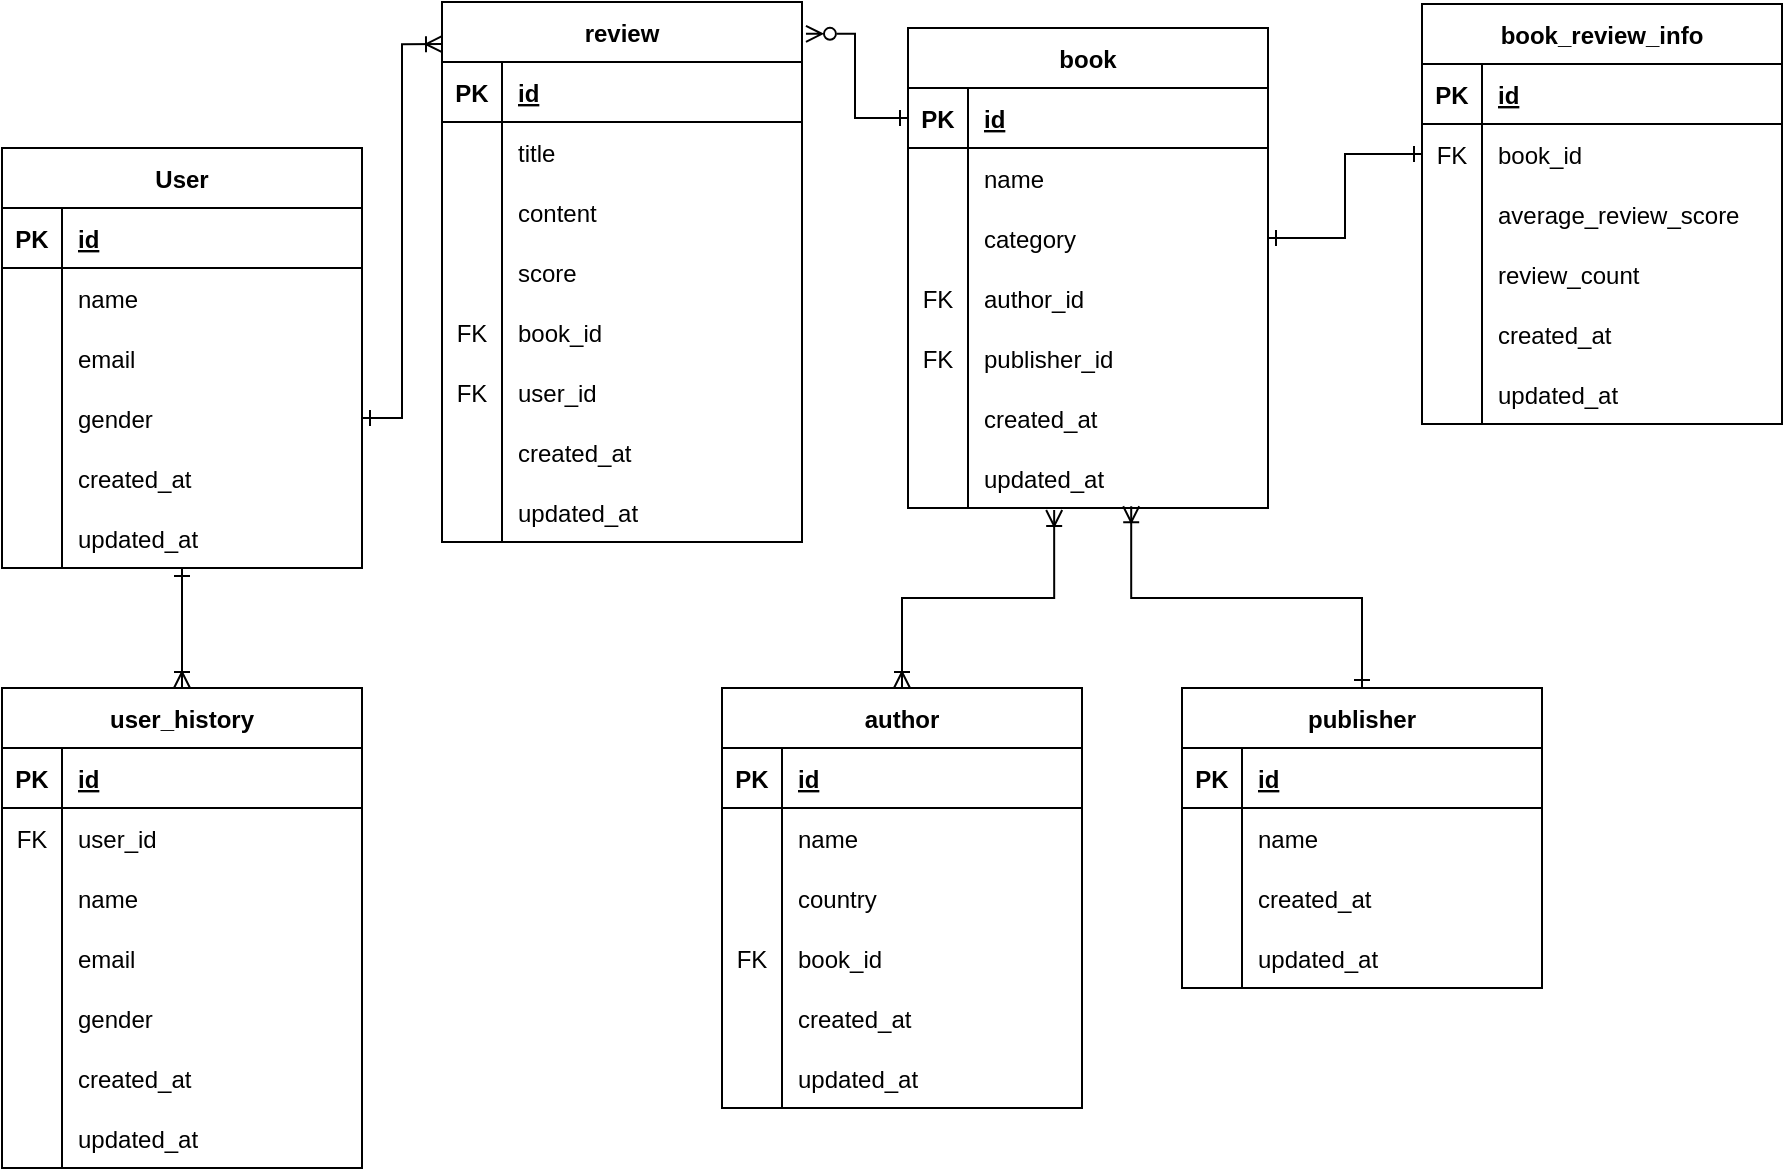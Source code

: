 <mxfile version="20.7.4" type="device"><diagram id="2_PmC_Mee-BZjVnRum-c" name="페이지-1"><mxGraphModel dx="646" dy="915" grid="1" gridSize="10" guides="1" tooltips="1" connect="1" arrows="1" fold="1" page="1" pageScale="1" pageWidth="827" pageHeight="1169" math="0" shadow="0"><root><mxCell id="0"/><mxCell id="1" parent="0"/><mxCell id="NEtFvyeHOXoBlyreF2pX-44" style="edgeStyle=orthogonalEdgeStyle;rounded=0;orthogonalLoop=1;jettySize=auto;html=1;entryX=0.5;entryY=0;entryDx=0;entryDy=0;startArrow=ERone;startFill=0;endArrow=ERoneToMany;endFill=0;" edge="1" parent="1" source="NEtFvyeHOXoBlyreF2pX-1" target="NEtFvyeHOXoBlyreF2pX-22"><mxGeometry relative="1" as="geometry"/></mxCell><mxCell id="NEtFvyeHOXoBlyreF2pX-1" value="User" style="shape=table;startSize=30;container=1;collapsible=1;childLayout=tableLayout;fixedRows=1;rowLines=0;fontStyle=1;align=center;resizeLast=1;" vertex="1" parent="1"><mxGeometry x="160" y="100" width="180" height="210" as="geometry"><mxRectangle x="160" y="130" width="70" height="30" as="alternateBounds"/></mxGeometry></mxCell><mxCell id="NEtFvyeHOXoBlyreF2pX-2" value="" style="shape=tableRow;horizontal=0;startSize=0;swimlaneHead=0;swimlaneBody=0;fillColor=none;collapsible=0;dropTarget=0;points=[[0,0.5],[1,0.5]];portConstraint=eastwest;top=0;left=0;right=0;bottom=1;" vertex="1" parent="NEtFvyeHOXoBlyreF2pX-1"><mxGeometry y="30" width="180" height="30" as="geometry"/></mxCell><mxCell id="NEtFvyeHOXoBlyreF2pX-3" value="PK" style="shape=partialRectangle;connectable=0;fillColor=none;top=0;left=0;bottom=0;right=0;fontStyle=1;overflow=hidden;" vertex="1" parent="NEtFvyeHOXoBlyreF2pX-2"><mxGeometry width="30" height="30" as="geometry"><mxRectangle width="30" height="30" as="alternateBounds"/></mxGeometry></mxCell><mxCell id="NEtFvyeHOXoBlyreF2pX-4" value="id" style="shape=partialRectangle;connectable=0;fillColor=none;top=0;left=0;bottom=0;right=0;align=left;spacingLeft=6;fontStyle=5;overflow=hidden;" vertex="1" parent="NEtFvyeHOXoBlyreF2pX-2"><mxGeometry x="30" width="150" height="30" as="geometry"><mxRectangle width="150" height="30" as="alternateBounds"/></mxGeometry></mxCell><mxCell id="NEtFvyeHOXoBlyreF2pX-5" value="" style="shape=tableRow;horizontal=0;startSize=0;swimlaneHead=0;swimlaneBody=0;fillColor=none;collapsible=0;dropTarget=0;points=[[0,0.5],[1,0.5]];portConstraint=eastwest;top=0;left=0;right=0;bottom=0;" vertex="1" parent="NEtFvyeHOXoBlyreF2pX-1"><mxGeometry y="60" width="180" height="30" as="geometry"/></mxCell><mxCell id="NEtFvyeHOXoBlyreF2pX-6" value="" style="shape=partialRectangle;connectable=0;fillColor=none;top=0;left=0;bottom=0;right=0;editable=1;overflow=hidden;" vertex="1" parent="NEtFvyeHOXoBlyreF2pX-5"><mxGeometry width="30" height="30" as="geometry"><mxRectangle width="30" height="30" as="alternateBounds"/></mxGeometry></mxCell><mxCell id="NEtFvyeHOXoBlyreF2pX-7" value="name" style="shape=partialRectangle;connectable=0;fillColor=none;top=0;left=0;bottom=0;right=0;align=left;spacingLeft=6;overflow=hidden;" vertex="1" parent="NEtFvyeHOXoBlyreF2pX-5"><mxGeometry x="30" width="150" height="30" as="geometry"><mxRectangle width="150" height="30" as="alternateBounds"/></mxGeometry></mxCell><mxCell id="NEtFvyeHOXoBlyreF2pX-8" value="" style="shape=tableRow;horizontal=0;startSize=0;swimlaneHead=0;swimlaneBody=0;fillColor=none;collapsible=0;dropTarget=0;points=[[0,0.5],[1,0.5]];portConstraint=eastwest;top=0;left=0;right=0;bottom=0;" vertex="1" parent="NEtFvyeHOXoBlyreF2pX-1"><mxGeometry y="90" width="180" height="30" as="geometry"/></mxCell><mxCell id="NEtFvyeHOXoBlyreF2pX-9" value="" style="shape=partialRectangle;connectable=0;fillColor=none;top=0;left=0;bottom=0;right=0;editable=1;overflow=hidden;" vertex="1" parent="NEtFvyeHOXoBlyreF2pX-8"><mxGeometry width="30" height="30" as="geometry"><mxRectangle width="30" height="30" as="alternateBounds"/></mxGeometry></mxCell><mxCell id="NEtFvyeHOXoBlyreF2pX-10" value="email" style="shape=partialRectangle;connectable=0;fillColor=none;top=0;left=0;bottom=0;right=0;align=left;spacingLeft=6;overflow=hidden;" vertex="1" parent="NEtFvyeHOXoBlyreF2pX-8"><mxGeometry x="30" width="150" height="30" as="geometry"><mxRectangle width="150" height="30" as="alternateBounds"/></mxGeometry></mxCell><mxCell id="NEtFvyeHOXoBlyreF2pX-11" value="" style="shape=tableRow;horizontal=0;startSize=0;swimlaneHead=0;swimlaneBody=0;fillColor=none;collapsible=0;dropTarget=0;points=[[0,0.5],[1,0.5]];portConstraint=eastwest;top=0;left=0;right=0;bottom=0;" vertex="1" parent="NEtFvyeHOXoBlyreF2pX-1"><mxGeometry y="120" width="180" height="30" as="geometry"/></mxCell><mxCell id="NEtFvyeHOXoBlyreF2pX-12" value="" style="shape=partialRectangle;connectable=0;fillColor=none;top=0;left=0;bottom=0;right=0;editable=1;overflow=hidden;" vertex="1" parent="NEtFvyeHOXoBlyreF2pX-11"><mxGeometry width="30" height="30" as="geometry"><mxRectangle width="30" height="30" as="alternateBounds"/></mxGeometry></mxCell><mxCell id="NEtFvyeHOXoBlyreF2pX-13" value="gender " style="shape=partialRectangle;connectable=0;fillColor=none;top=0;left=0;bottom=0;right=0;align=left;spacingLeft=6;overflow=hidden;" vertex="1" parent="NEtFvyeHOXoBlyreF2pX-11"><mxGeometry x="30" width="150" height="30" as="geometry"><mxRectangle width="150" height="30" as="alternateBounds"/></mxGeometry></mxCell><mxCell id="NEtFvyeHOXoBlyreF2pX-16" value="" style="shape=tableRow;horizontal=0;startSize=0;swimlaneHead=0;swimlaneBody=0;fillColor=none;collapsible=0;dropTarget=0;points=[[0,0.5],[1,0.5]];portConstraint=eastwest;top=0;left=0;right=0;bottom=0;" vertex="1" parent="NEtFvyeHOXoBlyreF2pX-1"><mxGeometry y="150" width="180" height="30" as="geometry"/></mxCell><mxCell id="NEtFvyeHOXoBlyreF2pX-17" value="" style="shape=partialRectangle;connectable=0;fillColor=none;top=0;left=0;bottom=0;right=0;editable=1;overflow=hidden;" vertex="1" parent="NEtFvyeHOXoBlyreF2pX-16"><mxGeometry width="30" height="30" as="geometry"><mxRectangle width="30" height="30" as="alternateBounds"/></mxGeometry></mxCell><mxCell id="NEtFvyeHOXoBlyreF2pX-18" value="created_at" style="shape=partialRectangle;connectable=0;fillColor=none;top=0;left=0;bottom=0;right=0;align=left;spacingLeft=6;overflow=hidden;" vertex="1" parent="NEtFvyeHOXoBlyreF2pX-16"><mxGeometry x="30" width="150" height="30" as="geometry"><mxRectangle width="150" height="30" as="alternateBounds"/></mxGeometry></mxCell><mxCell id="NEtFvyeHOXoBlyreF2pX-19" value="" style="shape=tableRow;horizontal=0;startSize=0;swimlaneHead=0;swimlaneBody=0;fillColor=none;collapsible=0;dropTarget=0;points=[[0,0.5],[1,0.5]];portConstraint=eastwest;top=0;left=0;right=0;bottom=0;" vertex="1" parent="NEtFvyeHOXoBlyreF2pX-1"><mxGeometry y="180" width="180" height="30" as="geometry"/></mxCell><mxCell id="NEtFvyeHOXoBlyreF2pX-20" value="" style="shape=partialRectangle;connectable=0;fillColor=none;top=0;left=0;bottom=0;right=0;editable=1;overflow=hidden;" vertex="1" parent="NEtFvyeHOXoBlyreF2pX-19"><mxGeometry width="30" height="30" as="geometry"><mxRectangle width="30" height="30" as="alternateBounds"/></mxGeometry></mxCell><mxCell id="NEtFvyeHOXoBlyreF2pX-21" value="updated_at" style="shape=partialRectangle;connectable=0;fillColor=none;top=0;left=0;bottom=0;right=0;align=left;spacingLeft=6;overflow=hidden;" vertex="1" parent="NEtFvyeHOXoBlyreF2pX-19"><mxGeometry x="30" width="150" height="30" as="geometry"><mxRectangle width="150" height="30" as="alternateBounds"/></mxGeometry></mxCell><mxCell id="NEtFvyeHOXoBlyreF2pX-22" value="user_history" style="shape=table;startSize=30;container=1;collapsible=1;childLayout=tableLayout;fixedRows=1;rowLines=0;fontStyle=1;align=center;resizeLast=1;" vertex="1" parent="1"><mxGeometry x="160" y="370" width="180" height="240" as="geometry"/></mxCell><mxCell id="NEtFvyeHOXoBlyreF2pX-23" value="" style="shape=tableRow;horizontal=0;startSize=0;swimlaneHead=0;swimlaneBody=0;fillColor=none;collapsible=0;dropTarget=0;points=[[0,0.5],[1,0.5]];portConstraint=eastwest;top=0;left=0;right=0;bottom=1;" vertex="1" parent="NEtFvyeHOXoBlyreF2pX-22"><mxGeometry y="30" width="180" height="30" as="geometry"/></mxCell><mxCell id="NEtFvyeHOXoBlyreF2pX-24" value="PK" style="shape=partialRectangle;connectable=0;fillColor=none;top=0;left=0;bottom=0;right=0;fontStyle=1;overflow=hidden;" vertex="1" parent="NEtFvyeHOXoBlyreF2pX-23"><mxGeometry width="30" height="30" as="geometry"><mxRectangle width="30" height="30" as="alternateBounds"/></mxGeometry></mxCell><mxCell id="NEtFvyeHOXoBlyreF2pX-25" value="id" style="shape=partialRectangle;connectable=0;fillColor=none;top=0;left=0;bottom=0;right=0;align=left;spacingLeft=6;fontStyle=5;overflow=hidden;" vertex="1" parent="NEtFvyeHOXoBlyreF2pX-23"><mxGeometry x="30" width="150" height="30" as="geometry"><mxRectangle width="150" height="30" as="alternateBounds"/></mxGeometry></mxCell><mxCell id="NEtFvyeHOXoBlyreF2pX-26" value="" style="shape=tableRow;horizontal=0;startSize=0;swimlaneHead=0;swimlaneBody=0;fillColor=none;collapsible=0;dropTarget=0;points=[[0,0.5],[1,0.5]];portConstraint=eastwest;top=0;left=0;right=0;bottom=0;" vertex="1" parent="NEtFvyeHOXoBlyreF2pX-22"><mxGeometry y="60" width="180" height="30" as="geometry"/></mxCell><mxCell id="NEtFvyeHOXoBlyreF2pX-27" value="FK" style="shape=partialRectangle;connectable=0;fillColor=none;top=0;left=0;bottom=0;right=0;editable=1;overflow=hidden;" vertex="1" parent="NEtFvyeHOXoBlyreF2pX-26"><mxGeometry width="30" height="30" as="geometry"><mxRectangle width="30" height="30" as="alternateBounds"/></mxGeometry></mxCell><mxCell id="NEtFvyeHOXoBlyreF2pX-28" value="user_id" style="shape=partialRectangle;connectable=0;fillColor=none;top=0;left=0;bottom=0;right=0;align=left;spacingLeft=6;overflow=hidden;" vertex="1" parent="NEtFvyeHOXoBlyreF2pX-26"><mxGeometry x="30" width="150" height="30" as="geometry"><mxRectangle width="150" height="30" as="alternateBounds"/></mxGeometry></mxCell><mxCell id="NEtFvyeHOXoBlyreF2pX-29" value="" style="shape=tableRow;horizontal=0;startSize=0;swimlaneHead=0;swimlaneBody=0;fillColor=none;collapsible=0;dropTarget=0;points=[[0,0.5],[1,0.5]];portConstraint=eastwest;top=0;left=0;right=0;bottom=0;" vertex="1" parent="NEtFvyeHOXoBlyreF2pX-22"><mxGeometry y="90" width="180" height="30" as="geometry"/></mxCell><mxCell id="NEtFvyeHOXoBlyreF2pX-30" value="" style="shape=partialRectangle;connectable=0;fillColor=none;top=0;left=0;bottom=0;right=0;editable=1;overflow=hidden;" vertex="1" parent="NEtFvyeHOXoBlyreF2pX-29"><mxGeometry width="30" height="30" as="geometry"><mxRectangle width="30" height="30" as="alternateBounds"/></mxGeometry></mxCell><mxCell id="NEtFvyeHOXoBlyreF2pX-31" value="name" style="shape=partialRectangle;connectable=0;fillColor=none;top=0;left=0;bottom=0;right=0;align=left;spacingLeft=6;overflow=hidden;" vertex="1" parent="NEtFvyeHOXoBlyreF2pX-29"><mxGeometry x="30" width="150" height="30" as="geometry"><mxRectangle width="150" height="30" as="alternateBounds"/></mxGeometry></mxCell><mxCell id="NEtFvyeHOXoBlyreF2pX-32" value="" style="shape=tableRow;horizontal=0;startSize=0;swimlaneHead=0;swimlaneBody=0;fillColor=none;collapsible=0;dropTarget=0;points=[[0,0.5],[1,0.5]];portConstraint=eastwest;top=0;left=0;right=0;bottom=0;" vertex="1" parent="NEtFvyeHOXoBlyreF2pX-22"><mxGeometry y="120" width="180" height="30" as="geometry"/></mxCell><mxCell id="NEtFvyeHOXoBlyreF2pX-33" value="" style="shape=partialRectangle;connectable=0;fillColor=none;top=0;left=0;bottom=0;right=0;editable=1;overflow=hidden;" vertex="1" parent="NEtFvyeHOXoBlyreF2pX-32"><mxGeometry width="30" height="30" as="geometry"><mxRectangle width="30" height="30" as="alternateBounds"/></mxGeometry></mxCell><mxCell id="NEtFvyeHOXoBlyreF2pX-34" value="email" style="shape=partialRectangle;connectable=0;fillColor=none;top=0;left=0;bottom=0;right=0;align=left;spacingLeft=6;overflow=hidden;" vertex="1" parent="NEtFvyeHOXoBlyreF2pX-32"><mxGeometry x="30" width="150" height="30" as="geometry"><mxRectangle width="150" height="30" as="alternateBounds"/></mxGeometry></mxCell><mxCell id="NEtFvyeHOXoBlyreF2pX-35" value="" style="shape=tableRow;horizontal=0;startSize=0;swimlaneHead=0;swimlaneBody=0;fillColor=none;collapsible=0;dropTarget=0;points=[[0,0.5],[1,0.5]];portConstraint=eastwest;top=0;left=0;right=0;bottom=0;" vertex="1" parent="NEtFvyeHOXoBlyreF2pX-22"><mxGeometry y="150" width="180" height="30" as="geometry"/></mxCell><mxCell id="NEtFvyeHOXoBlyreF2pX-36" value="" style="shape=partialRectangle;connectable=0;fillColor=none;top=0;left=0;bottom=0;right=0;editable=1;overflow=hidden;" vertex="1" parent="NEtFvyeHOXoBlyreF2pX-35"><mxGeometry width="30" height="30" as="geometry"><mxRectangle width="30" height="30" as="alternateBounds"/></mxGeometry></mxCell><mxCell id="NEtFvyeHOXoBlyreF2pX-37" value="gender" style="shape=partialRectangle;connectable=0;fillColor=none;top=0;left=0;bottom=0;right=0;align=left;spacingLeft=6;overflow=hidden;" vertex="1" parent="NEtFvyeHOXoBlyreF2pX-35"><mxGeometry x="30" width="150" height="30" as="geometry"><mxRectangle width="150" height="30" as="alternateBounds"/></mxGeometry></mxCell><mxCell id="NEtFvyeHOXoBlyreF2pX-38" value="" style="shape=tableRow;horizontal=0;startSize=0;swimlaneHead=0;swimlaneBody=0;fillColor=none;collapsible=0;dropTarget=0;points=[[0,0.5],[1,0.5]];portConstraint=eastwest;top=0;left=0;right=0;bottom=0;" vertex="1" parent="NEtFvyeHOXoBlyreF2pX-22"><mxGeometry y="180" width="180" height="30" as="geometry"/></mxCell><mxCell id="NEtFvyeHOXoBlyreF2pX-39" value="" style="shape=partialRectangle;connectable=0;fillColor=none;top=0;left=0;bottom=0;right=0;editable=1;overflow=hidden;" vertex="1" parent="NEtFvyeHOXoBlyreF2pX-38"><mxGeometry width="30" height="30" as="geometry"><mxRectangle width="30" height="30" as="alternateBounds"/></mxGeometry></mxCell><mxCell id="NEtFvyeHOXoBlyreF2pX-40" value="created_at" style="shape=partialRectangle;connectable=0;fillColor=none;top=0;left=0;bottom=0;right=0;align=left;spacingLeft=6;overflow=hidden;" vertex="1" parent="NEtFvyeHOXoBlyreF2pX-38"><mxGeometry x="30" width="150" height="30" as="geometry"><mxRectangle width="150" height="30" as="alternateBounds"/></mxGeometry></mxCell><mxCell id="NEtFvyeHOXoBlyreF2pX-41" value="" style="shape=tableRow;horizontal=0;startSize=0;swimlaneHead=0;swimlaneBody=0;fillColor=none;collapsible=0;dropTarget=0;points=[[0,0.5],[1,0.5]];portConstraint=eastwest;top=0;left=0;right=0;bottom=0;" vertex="1" parent="NEtFvyeHOXoBlyreF2pX-22"><mxGeometry y="210" width="180" height="30" as="geometry"/></mxCell><mxCell id="NEtFvyeHOXoBlyreF2pX-42" value="" style="shape=partialRectangle;connectable=0;fillColor=none;top=0;left=0;bottom=0;right=0;editable=1;overflow=hidden;" vertex="1" parent="NEtFvyeHOXoBlyreF2pX-41"><mxGeometry width="30" height="30" as="geometry"><mxRectangle width="30" height="30" as="alternateBounds"/></mxGeometry></mxCell><mxCell id="NEtFvyeHOXoBlyreF2pX-43" value="updated_at" style="shape=partialRectangle;connectable=0;fillColor=none;top=0;left=0;bottom=0;right=0;align=left;spacingLeft=6;overflow=hidden;" vertex="1" parent="NEtFvyeHOXoBlyreF2pX-41"><mxGeometry x="30" width="150" height="30" as="geometry"><mxRectangle width="150" height="30" as="alternateBounds"/></mxGeometry></mxCell><mxCell id="NEtFvyeHOXoBlyreF2pX-45" value="book" style="shape=table;startSize=30;container=1;collapsible=1;childLayout=tableLayout;fixedRows=1;rowLines=0;fontStyle=1;align=center;resizeLast=1;" vertex="1" parent="1"><mxGeometry x="613" y="40" width="180" height="240" as="geometry"/></mxCell><mxCell id="NEtFvyeHOXoBlyreF2pX-46" value="" style="shape=tableRow;horizontal=0;startSize=0;swimlaneHead=0;swimlaneBody=0;fillColor=none;collapsible=0;dropTarget=0;points=[[0,0.5],[1,0.5]];portConstraint=eastwest;top=0;left=0;right=0;bottom=1;" vertex="1" parent="NEtFvyeHOXoBlyreF2pX-45"><mxGeometry y="30" width="180" height="30" as="geometry"/></mxCell><mxCell id="NEtFvyeHOXoBlyreF2pX-47" value="PK" style="shape=partialRectangle;connectable=0;fillColor=none;top=0;left=0;bottom=0;right=0;fontStyle=1;overflow=hidden;" vertex="1" parent="NEtFvyeHOXoBlyreF2pX-46"><mxGeometry width="30" height="30" as="geometry"><mxRectangle width="30" height="30" as="alternateBounds"/></mxGeometry></mxCell><mxCell id="NEtFvyeHOXoBlyreF2pX-48" value="id" style="shape=partialRectangle;connectable=0;fillColor=none;top=0;left=0;bottom=0;right=0;align=left;spacingLeft=6;fontStyle=5;overflow=hidden;" vertex="1" parent="NEtFvyeHOXoBlyreF2pX-46"><mxGeometry x="30" width="150" height="30" as="geometry"><mxRectangle width="150" height="30" as="alternateBounds"/></mxGeometry></mxCell><mxCell id="NEtFvyeHOXoBlyreF2pX-49" value="" style="shape=tableRow;horizontal=0;startSize=0;swimlaneHead=0;swimlaneBody=0;fillColor=none;collapsible=0;dropTarget=0;points=[[0,0.5],[1,0.5]];portConstraint=eastwest;top=0;left=0;right=0;bottom=0;" vertex="1" parent="NEtFvyeHOXoBlyreF2pX-45"><mxGeometry y="60" width="180" height="30" as="geometry"/></mxCell><mxCell id="NEtFvyeHOXoBlyreF2pX-50" value="" style="shape=partialRectangle;connectable=0;fillColor=none;top=0;left=0;bottom=0;right=0;editable=1;overflow=hidden;" vertex="1" parent="NEtFvyeHOXoBlyreF2pX-49"><mxGeometry width="30" height="30" as="geometry"><mxRectangle width="30" height="30" as="alternateBounds"/></mxGeometry></mxCell><mxCell id="NEtFvyeHOXoBlyreF2pX-51" value="name" style="shape=partialRectangle;connectable=0;fillColor=none;top=0;left=0;bottom=0;right=0;align=left;spacingLeft=6;overflow=hidden;" vertex="1" parent="NEtFvyeHOXoBlyreF2pX-49"><mxGeometry x="30" width="150" height="30" as="geometry"><mxRectangle width="150" height="30" as="alternateBounds"/></mxGeometry></mxCell><mxCell id="NEtFvyeHOXoBlyreF2pX-52" value="" style="shape=tableRow;horizontal=0;startSize=0;swimlaneHead=0;swimlaneBody=0;fillColor=none;collapsible=0;dropTarget=0;points=[[0,0.5],[1,0.5]];portConstraint=eastwest;top=0;left=0;right=0;bottom=0;" vertex="1" parent="NEtFvyeHOXoBlyreF2pX-45"><mxGeometry y="90" width="180" height="30" as="geometry"/></mxCell><mxCell id="NEtFvyeHOXoBlyreF2pX-53" value="" style="shape=partialRectangle;connectable=0;fillColor=none;top=0;left=0;bottom=0;right=0;editable=1;overflow=hidden;" vertex="1" parent="NEtFvyeHOXoBlyreF2pX-52"><mxGeometry width="30" height="30" as="geometry"><mxRectangle width="30" height="30" as="alternateBounds"/></mxGeometry></mxCell><mxCell id="NEtFvyeHOXoBlyreF2pX-54" value="category" style="shape=partialRectangle;connectable=0;fillColor=none;top=0;left=0;bottom=0;right=0;align=left;spacingLeft=6;overflow=hidden;" vertex="1" parent="NEtFvyeHOXoBlyreF2pX-52"><mxGeometry x="30" width="150" height="30" as="geometry"><mxRectangle width="150" height="30" as="alternateBounds"/></mxGeometry></mxCell><mxCell id="NEtFvyeHOXoBlyreF2pX-55" value="" style="shape=tableRow;horizontal=0;startSize=0;swimlaneHead=0;swimlaneBody=0;fillColor=none;collapsible=0;dropTarget=0;points=[[0,0.5],[1,0.5]];portConstraint=eastwest;top=0;left=0;right=0;bottom=0;" vertex="1" parent="NEtFvyeHOXoBlyreF2pX-45"><mxGeometry y="120" width="180" height="30" as="geometry"/></mxCell><mxCell id="NEtFvyeHOXoBlyreF2pX-56" value="FK" style="shape=partialRectangle;connectable=0;fillColor=none;top=0;left=0;bottom=0;right=0;editable=1;overflow=hidden;" vertex="1" parent="NEtFvyeHOXoBlyreF2pX-55"><mxGeometry width="30" height="30" as="geometry"><mxRectangle width="30" height="30" as="alternateBounds"/></mxGeometry></mxCell><mxCell id="NEtFvyeHOXoBlyreF2pX-57" value="author_id" style="shape=partialRectangle;connectable=0;fillColor=none;top=0;left=0;bottom=0;right=0;align=left;spacingLeft=6;overflow=hidden;" vertex="1" parent="NEtFvyeHOXoBlyreF2pX-55"><mxGeometry x="30" width="150" height="30" as="geometry"><mxRectangle width="150" height="30" as="alternateBounds"/></mxGeometry></mxCell><mxCell id="NEtFvyeHOXoBlyreF2pX-58" value="" style="shape=tableRow;horizontal=0;startSize=0;swimlaneHead=0;swimlaneBody=0;fillColor=none;collapsible=0;dropTarget=0;points=[[0,0.5],[1,0.5]];portConstraint=eastwest;top=0;left=0;right=0;bottom=0;" vertex="1" parent="NEtFvyeHOXoBlyreF2pX-45"><mxGeometry y="150" width="180" height="30" as="geometry"/></mxCell><mxCell id="NEtFvyeHOXoBlyreF2pX-59" value="FK" style="shape=partialRectangle;connectable=0;fillColor=none;top=0;left=0;bottom=0;right=0;editable=1;overflow=hidden;" vertex="1" parent="NEtFvyeHOXoBlyreF2pX-58"><mxGeometry width="30" height="30" as="geometry"><mxRectangle width="30" height="30" as="alternateBounds"/></mxGeometry></mxCell><mxCell id="NEtFvyeHOXoBlyreF2pX-60" value="publisher_id" style="shape=partialRectangle;connectable=0;fillColor=none;top=0;left=0;bottom=0;right=0;align=left;spacingLeft=6;overflow=hidden;" vertex="1" parent="NEtFvyeHOXoBlyreF2pX-58"><mxGeometry x="30" width="150" height="30" as="geometry"><mxRectangle width="150" height="30" as="alternateBounds"/></mxGeometry></mxCell><mxCell id="NEtFvyeHOXoBlyreF2pX-98" value="" style="shape=tableRow;horizontal=0;startSize=0;swimlaneHead=0;swimlaneBody=0;fillColor=none;collapsible=0;dropTarget=0;points=[[0,0.5],[1,0.5]];portConstraint=eastwest;top=0;left=0;right=0;bottom=0;" vertex="1" parent="NEtFvyeHOXoBlyreF2pX-45"><mxGeometry y="180" width="180" height="30" as="geometry"/></mxCell><mxCell id="NEtFvyeHOXoBlyreF2pX-99" value="" style="shape=partialRectangle;connectable=0;fillColor=none;top=0;left=0;bottom=0;right=0;editable=1;overflow=hidden;" vertex="1" parent="NEtFvyeHOXoBlyreF2pX-98"><mxGeometry width="30" height="30" as="geometry"><mxRectangle width="30" height="30" as="alternateBounds"/></mxGeometry></mxCell><mxCell id="NEtFvyeHOXoBlyreF2pX-100" value="created_at" style="shape=partialRectangle;connectable=0;fillColor=none;top=0;left=0;bottom=0;right=0;align=left;spacingLeft=6;overflow=hidden;" vertex="1" parent="NEtFvyeHOXoBlyreF2pX-98"><mxGeometry x="30" width="150" height="30" as="geometry"><mxRectangle width="150" height="30" as="alternateBounds"/></mxGeometry></mxCell><mxCell id="NEtFvyeHOXoBlyreF2pX-133" value="" style="shape=tableRow;horizontal=0;startSize=0;swimlaneHead=0;swimlaneBody=0;fillColor=none;collapsible=0;dropTarget=0;points=[[0,0.5],[1,0.5]];portConstraint=eastwest;top=0;left=0;right=0;bottom=0;" vertex="1" parent="NEtFvyeHOXoBlyreF2pX-45"><mxGeometry y="210" width="180" height="30" as="geometry"/></mxCell><mxCell id="NEtFvyeHOXoBlyreF2pX-134" value="" style="shape=partialRectangle;connectable=0;fillColor=none;top=0;left=0;bottom=0;right=0;editable=1;overflow=hidden;" vertex="1" parent="NEtFvyeHOXoBlyreF2pX-133"><mxGeometry width="30" height="30" as="geometry"><mxRectangle width="30" height="30" as="alternateBounds"/></mxGeometry></mxCell><mxCell id="NEtFvyeHOXoBlyreF2pX-135" value="updated_at" style="shape=partialRectangle;connectable=0;fillColor=none;top=0;left=0;bottom=0;right=0;align=left;spacingLeft=6;overflow=hidden;" vertex="1" parent="NEtFvyeHOXoBlyreF2pX-133"><mxGeometry x="30" width="150" height="30" as="geometry"><mxRectangle width="150" height="30" as="alternateBounds"/></mxGeometry></mxCell><mxCell id="NEtFvyeHOXoBlyreF2pX-104" style="edgeStyle=orthogonalEdgeStyle;rounded=0;orthogonalLoop=1;jettySize=auto;html=1;entryX=0.406;entryY=1.033;entryDx=0;entryDy=0;entryPerimeter=0;startArrow=ERoneToMany;startFill=0;endArrow=ERoneToMany;endFill=0;" edge="1" parent="1" source="NEtFvyeHOXoBlyreF2pX-61" target="NEtFvyeHOXoBlyreF2pX-133"><mxGeometry relative="1" as="geometry"/></mxCell><mxCell id="NEtFvyeHOXoBlyreF2pX-61" value="author" style="shape=table;startSize=30;container=1;collapsible=1;childLayout=tableLayout;fixedRows=1;rowLines=0;fontStyle=1;align=center;resizeLast=1;" vertex="1" parent="1"><mxGeometry x="520" y="370" width="180" height="210" as="geometry"/></mxCell><mxCell id="NEtFvyeHOXoBlyreF2pX-62" value="" style="shape=tableRow;horizontal=0;startSize=0;swimlaneHead=0;swimlaneBody=0;fillColor=none;collapsible=0;dropTarget=0;points=[[0,0.5],[1,0.5]];portConstraint=eastwest;top=0;left=0;right=0;bottom=1;" vertex="1" parent="NEtFvyeHOXoBlyreF2pX-61"><mxGeometry y="30" width="180" height="30" as="geometry"/></mxCell><mxCell id="NEtFvyeHOXoBlyreF2pX-63" value="PK" style="shape=partialRectangle;connectable=0;fillColor=none;top=0;left=0;bottom=0;right=0;fontStyle=1;overflow=hidden;" vertex="1" parent="NEtFvyeHOXoBlyreF2pX-62"><mxGeometry width="30" height="30" as="geometry"><mxRectangle width="30" height="30" as="alternateBounds"/></mxGeometry></mxCell><mxCell id="NEtFvyeHOXoBlyreF2pX-64" value="id" style="shape=partialRectangle;connectable=0;fillColor=none;top=0;left=0;bottom=0;right=0;align=left;spacingLeft=6;fontStyle=5;overflow=hidden;" vertex="1" parent="NEtFvyeHOXoBlyreF2pX-62"><mxGeometry x="30" width="150" height="30" as="geometry"><mxRectangle width="150" height="30" as="alternateBounds"/></mxGeometry></mxCell><mxCell id="NEtFvyeHOXoBlyreF2pX-65" value="" style="shape=tableRow;horizontal=0;startSize=0;swimlaneHead=0;swimlaneBody=0;fillColor=none;collapsible=0;dropTarget=0;points=[[0,0.5],[1,0.5]];portConstraint=eastwest;top=0;left=0;right=0;bottom=0;" vertex="1" parent="NEtFvyeHOXoBlyreF2pX-61"><mxGeometry y="60" width="180" height="30" as="geometry"/></mxCell><mxCell id="NEtFvyeHOXoBlyreF2pX-66" value="" style="shape=partialRectangle;connectable=0;fillColor=none;top=0;left=0;bottom=0;right=0;editable=1;overflow=hidden;" vertex="1" parent="NEtFvyeHOXoBlyreF2pX-65"><mxGeometry width="30" height="30" as="geometry"><mxRectangle width="30" height="30" as="alternateBounds"/></mxGeometry></mxCell><mxCell id="NEtFvyeHOXoBlyreF2pX-67" value="name" style="shape=partialRectangle;connectable=0;fillColor=none;top=0;left=0;bottom=0;right=0;align=left;spacingLeft=6;overflow=hidden;" vertex="1" parent="NEtFvyeHOXoBlyreF2pX-65"><mxGeometry x="30" width="150" height="30" as="geometry"><mxRectangle width="150" height="30" as="alternateBounds"/></mxGeometry></mxCell><mxCell id="NEtFvyeHOXoBlyreF2pX-68" value="" style="shape=tableRow;horizontal=0;startSize=0;swimlaneHead=0;swimlaneBody=0;fillColor=none;collapsible=0;dropTarget=0;points=[[0,0.5],[1,0.5]];portConstraint=eastwest;top=0;left=0;right=0;bottom=0;" vertex="1" parent="NEtFvyeHOXoBlyreF2pX-61"><mxGeometry y="90" width="180" height="30" as="geometry"/></mxCell><mxCell id="NEtFvyeHOXoBlyreF2pX-69" value="" style="shape=partialRectangle;connectable=0;fillColor=none;top=0;left=0;bottom=0;right=0;editable=1;overflow=hidden;" vertex="1" parent="NEtFvyeHOXoBlyreF2pX-68"><mxGeometry width="30" height="30" as="geometry"><mxRectangle width="30" height="30" as="alternateBounds"/></mxGeometry></mxCell><mxCell id="NEtFvyeHOXoBlyreF2pX-70" value="country" style="shape=partialRectangle;connectable=0;fillColor=none;top=0;left=0;bottom=0;right=0;align=left;spacingLeft=6;overflow=hidden;" vertex="1" parent="NEtFvyeHOXoBlyreF2pX-68"><mxGeometry x="30" width="150" height="30" as="geometry"><mxRectangle width="150" height="30" as="alternateBounds"/></mxGeometry></mxCell><mxCell id="NEtFvyeHOXoBlyreF2pX-71" value="" style="shape=tableRow;horizontal=0;startSize=0;swimlaneHead=0;swimlaneBody=0;fillColor=none;collapsible=0;dropTarget=0;points=[[0,0.5],[1,0.5]];portConstraint=eastwest;top=0;left=0;right=0;bottom=0;" vertex="1" parent="NEtFvyeHOXoBlyreF2pX-61"><mxGeometry y="120" width="180" height="30" as="geometry"/></mxCell><mxCell id="NEtFvyeHOXoBlyreF2pX-72" value="FK" style="shape=partialRectangle;connectable=0;fillColor=none;top=0;left=0;bottom=0;right=0;editable=1;overflow=hidden;" vertex="1" parent="NEtFvyeHOXoBlyreF2pX-71"><mxGeometry width="30" height="30" as="geometry"><mxRectangle width="30" height="30" as="alternateBounds"/></mxGeometry></mxCell><mxCell id="NEtFvyeHOXoBlyreF2pX-73" value="book_id" style="shape=partialRectangle;connectable=0;fillColor=none;top=0;left=0;bottom=0;right=0;align=left;spacingLeft=6;overflow=hidden;" vertex="1" parent="NEtFvyeHOXoBlyreF2pX-71"><mxGeometry x="30" width="150" height="30" as="geometry"><mxRectangle width="150" height="30" as="alternateBounds"/></mxGeometry></mxCell><mxCell id="NEtFvyeHOXoBlyreF2pX-74" value="" style="shape=tableRow;horizontal=0;startSize=0;swimlaneHead=0;swimlaneBody=0;fillColor=none;collapsible=0;dropTarget=0;points=[[0,0.5],[1,0.5]];portConstraint=eastwest;top=0;left=0;right=0;bottom=0;" vertex="1" parent="NEtFvyeHOXoBlyreF2pX-61"><mxGeometry y="150" width="180" height="30" as="geometry"/></mxCell><mxCell id="NEtFvyeHOXoBlyreF2pX-75" value="    " style="shape=partialRectangle;connectable=0;fillColor=none;top=0;left=0;bottom=0;right=0;editable=1;overflow=hidden;" vertex="1" parent="NEtFvyeHOXoBlyreF2pX-74"><mxGeometry width="30" height="30" as="geometry"><mxRectangle width="30" height="30" as="alternateBounds"/></mxGeometry></mxCell><mxCell id="NEtFvyeHOXoBlyreF2pX-76" value="created_at" style="shape=partialRectangle;connectable=0;fillColor=none;top=0;left=0;bottom=0;right=0;align=left;spacingLeft=6;overflow=hidden;" vertex="1" parent="NEtFvyeHOXoBlyreF2pX-74"><mxGeometry x="30" width="150" height="30" as="geometry"><mxRectangle width="150" height="30" as="alternateBounds"/></mxGeometry></mxCell><mxCell id="NEtFvyeHOXoBlyreF2pX-77" value="" style="shape=tableRow;horizontal=0;startSize=0;swimlaneHead=0;swimlaneBody=0;fillColor=none;collapsible=0;dropTarget=0;points=[[0,0.5],[1,0.5]];portConstraint=eastwest;top=0;left=0;right=0;bottom=0;" vertex="1" parent="NEtFvyeHOXoBlyreF2pX-61"><mxGeometry y="180" width="180" height="30" as="geometry"/></mxCell><mxCell id="NEtFvyeHOXoBlyreF2pX-78" value="    " style="shape=partialRectangle;connectable=0;fillColor=none;top=0;left=0;bottom=0;right=0;editable=1;overflow=hidden;" vertex="1" parent="NEtFvyeHOXoBlyreF2pX-77"><mxGeometry width="30" height="30" as="geometry"><mxRectangle width="30" height="30" as="alternateBounds"/></mxGeometry></mxCell><mxCell id="NEtFvyeHOXoBlyreF2pX-79" value="updated_at" style="shape=partialRectangle;connectable=0;fillColor=none;top=0;left=0;bottom=0;right=0;align=left;spacingLeft=6;overflow=hidden;" vertex="1" parent="NEtFvyeHOXoBlyreF2pX-77"><mxGeometry x="30" width="150" height="30" as="geometry"><mxRectangle width="150" height="30" as="alternateBounds"/></mxGeometry></mxCell><mxCell id="NEtFvyeHOXoBlyreF2pX-97" style="edgeStyle=orthogonalEdgeStyle;rounded=0;orthogonalLoop=1;jettySize=auto;html=1;startArrow=ERone;startFill=0;endArrow=ERoneToMany;endFill=0;entryX=0.62;entryY=0.971;entryDx=0;entryDy=0;entryPerimeter=0;" edge="1" parent="1" source="NEtFvyeHOXoBlyreF2pX-84" target="NEtFvyeHOXoBlyreF2pX-133"><mxGeometry relative="1" as="geometry"><mxPoint x="695" y="280" as="targetPoint"/></mxGeometry></mxCell><mxCell id="NEtFvyeHOXoBlyreF2pX-84" value="publisher" style="shape=table;startSize=30;container=1;collapsible=1;childLayout=tableLayout;fixedRows=1;rowLines=0;fontStyle=1;align=center;resizeLast=1;" vertex="1" parent="1"><mxGeometry x="750" y="370" width="180" height="150" as="geometry"/></mxCell><mxCell id="NEtFvyeHOXoBlyreF2pX-85" value="" style="shape=tableRow;horizontal=0;startSize=0;swimlaneHead=0;swimlaneBody=0;fillColor=none;collapsible=0;dropTarget=0;points=[[0,0.5],[1,0.5]];portConstraint=eastwest;top=0;left=0;right=0;bottom=1;" vertex="1" parent="NEtFvyeHOXoBlyreF2pX-84"><mxGeometry y="30" width="180" height="30" as="geometry"/></mxCell><mxCell id="NEtFvyeHOXoBlyreF2pX-86" value="PK" style="shape=partialRectangle;connectable=0;fillColor=none;top=0;left=0;bottom=0;right=0;fontStyle=1;overflow=hidden;" vertex="1" parent="NEtFvyeHOXoBlyreF2pX-85"><mxGeometry width="30" height="30" as="geometry"><mxRectangle width="30" height="30" as="alternateBounds"/></mxGeometry></mxCell><mxCell id="NEtFvyeHOXoBlyreF2pX-87" value="id" style="shape=partialRectangle;connectable=0;fillColor=none;top=0;left=0;bottom=0;right=0;align=left;spacingLeft=6;fontStyle=5;overflow=hidden;" vertex="1" parent="NEtFvyeHOXoBlyreF2pX-85"><mxGeometry x="30" width="150" height="30" as="geometry"><mxRectangle width="150" height="30" as="alternateBounds"/></mxGeometry></mxCell><mxCell id="NEtFvyeHOXoBlyreF2pX-88" value="" style="shape=tableRow;horizontal=0;startSize=0;swimlaneHead=0;swimlaneBody=0;fillColor=none;collapsible=0;dropTarget=0;points=[[0,0.5],[1,0.5]];portConstraint=eastwest;top=0;left=0;right=0;bottom=0;" vertex="1" parent="NEtFvyeHOXoBlyreF2pX-84"><mxGeometry y="60" width="180" height="30" as="geometry"/></mxCell><mxCell id="NEtFvyeHOXoBlyreF2pX-89" value="" style="shape=partialRectangle;connectable=0;fillColor=none;top=0;left=0;bottom=0;right=0;editable=1;overflow=hidden;" vertex="1" parent="NEtFvyeHOXoBlyreF2pX-88"><mxGeometry width="30" height="30" as="geometry"><mxRectangle width="30" height="30" as="alternateBounds"/></mxGeometry></mxCell><mxCell id="NEtFvyeHOXoBlyreF2pX-90" value="name" style="shape=partialRectangle;connectable=0;fillColor=none;top=0;left=0;bottom=0;right=0;align=left;spacingLeft=6;overflow=hidden;" vertex="1" parent="NEtFvyeHOXoBlyreF2pX-88"><mxGeometry x="30" width="150" height="30" as="geometry"><mxRectangle width="150" height="30" as="alternateBounds"/></mxGeometry></mxCell><mxCell id="NEtFvyeHOXoBlyreF2pX-91" value="" style="shape=tableRow;horizontal=0;startSize=0;swimlaneHead=0;swimlaneBody=0;fillColor=none;collapsible=0;dropTarget=0;points=[[0,0.5],[1,0.5]];portConstraint=eastwest;top=0;left=0;right=0;bottom=0;" vertex="1" parent="NEtFvyeHOXoBlyreF2pX-84"><mxGeometry y="90" width="180" height="30" as="geometry"/></mxCell><mxCell id="NEtFvyeHOXoBlyreF2pX-92" value="" style="shape=partialRectangle;connectable=0;fillColor=none;top=0;left=0;bottom=0;right=0;editable=1;overflow=hidden;" vertex="1" parent="NEtFvyeHOXoBlyreF2pX-91"><mxGeometry width="30" height="30" as="geometry"><mxRectangle width="30" height="30" as="alternateBounds"/></mxGeometry></mxCell><mxCell id="NEtFvyeHOXoBlyreF2pX-93" value="created_at" style="shape=partialRectangle;connectable=0;fillColor=none;top=0;left=0;bottom=0;right=0;align=left;spacingLeft=6;overflow=hidden;" vertex="1" parent="NEtFvyeHOXoBlyreF2pX-91"><mxGeometry x="30" width="150" height="30" as="geometry"><mxRectangle width="150" height="30" as="alternateBounds"/></mxGeometry></mxCell><mxCell id="NEtFvyeHOXoBlyreF2pX-94" value="" style="shape=tableRow;horizontal=0;startSize=0;swimlaneHead=0;swimlaneBody=0;fillColor=none;collapsible=0;dropTarget=0;points=[[0,0.5],[1,0.5]];portConstraint=eastwest;top=0;left=0;right=0;bottom=0;" vertex="1" parent="NEtFvyeHOXoBlyreF2pX-84"><mxGeometry y="120" width="180" height="30" as="geometry"/></mxCell><mxCell id="NEtFvyeHOXoBlyreF2pX-95" value="" style="shape=partialRectangle;connectable=0;fillColor=none;top=0;left=0;bottom=0;right=0;editable=1;overflow=hidden;" vertex="1" parent="NEtFvyeHOXoBlyreF2pX-94"><mxGeometry width="30" height="30" as="geometry"><mxRectangle width="30" height="30" as="alternateBounds"/></mxGeometry></mxCell><mxCell id="NEtFvyeHOXoBlyreF2pX-96" value="updated_at" style="shape=partialRectangle;connectable=0;fillColor=none;top=0;left=0;bottom=0;right=0;align=left;spacingLeft=6;overflow=hidden;" vertex="1" parent="NEtFvyeHOXoBlyreF2pX-94"><mxGeometry x="30" width="150" height="30" as="geometry"><mxRectangle width="150" height="30" as="alternateBounds"/></mxGeometry></mxCell><mxCell id="NEtFvyeHOXoBlyreF2pX-107" value="review" style="shape=table;startSize=30;container=1;collapsible=1;childLayout=tableLayout;fixedRows=1;rowLines=0;fontStyle=1;align=center;resizeLast=1;" vertex="1" parent="1"><mxGeometry x="380" y="27" width="180" height="270" as="geometry"/></mxCell><mxCell id="NEtFvyeHOXoBlyreF2pX-108" value="" style="shape=tableRow;horizontal=0;startSize=0;swimlaneHead=0;swimlaneBody=0;fillColor=none;collapsible=0;dropTarget=0;points=[[0,0.5],[1,0.5]];portConstraint=eastwest;top=0;left=0;right=0;bottom=1;" vertex="1" parent="NEtFvyeHOXoBlyreF2pX-107"><mxGeometry y="30" width="180" height="30" as="geometry"/></mxCell><mxCell id="NEtFvyeHOXoBlyreF2pX-109" value="PK" style="shape=partialRectangle;connectable=0;fillColor=none;top=0;left=0;bottom=0;right=0;fontStyle=1;overflow=hidden;" vertex="1" parent="NEtFvyeHOXoBlyreF2pX-108"><mxGeometry width="30" height="30" as="geometry"><mxRectangle width="30" height="30" as="alternateBounds"/></mxGeometry></mxCell><mxCell id="NEtFvyeHOXoBlyreF2pX-110" value="id" style="shape=partialRectangle;connectable=0;fillColor=none;top=0;left=0;bottom=0;right=0;align=left;spacingLeft=6;fontStyle=5;overflow=hidden;" vertex="1" parent="NEtFvyeHOXoBlyreF2pX-108"><mxGeometry x="30" width="150" height="30" as="geometry"><mxRectangle width="150" height="30" as="alternateBounds"/></mxGeometry></mxCell><mxCell id="NEtFvyeHOXoBlyreF2pX-111" value="" style="shape=tableRow;horizontal=0;startSize=0;swimlaneHead=0;swimlaneBody=0;fillColor=none;collapsible=0;dropTarget=0;points=[[0,0.5],[1,0.5]];portConstraint=eastwest;top=0;left=0;right=0;bottom=0;" vertex="1" parent="NEtFvyeHOXoBlyreF2pX-107"><mxGeometry y="60" width="180" height="30" as="geometry"/></mxCell><mxCell id="NEtFvyeHOXoBlyreF2pX-112" value="" style="shape=partialRectangle;connectable=0;fillColor=none;top=0;left=0;bottom=0;right=0;editable=1;overflow=hidden;" vertex="1" parent="NEtFvyeHOXoBlyreF2pX-111"><mxGeometry width="30" height="30" as="geometry"><mxRectangle width="30" height="30" as="alternateBounds"/></mxGeometry></mxCell><mxCell id="NEtFvyeHOXoBlyreF2pX-113" value="title " style="shape=partialRectangle;connectable=0;fillColor=none;top=0;left=0;bottom=0;right=0;align=left;spacingLeft=6;overflow=hidden;" vertex="1" parent="NEtFvyeHOXoBlyreF2pX-111"><mxGeometry x="30" width="150" height="30" as="geometry"><mxRectangle width="150" height="30" as="alternateBounds"/></mxGeometry></mxCell><mxCell id="NEtFvyeHOXoBlyreF2pX-114" value="" style="shape=tableRow;horizontal=0;startSize=0;swimlaneHead=0;swimlaneBody=0;fillColor=none;collapsible=0;dropTarget=0;points=[[0,0.5],[1,0.5]];portConstraint=eastwest;top=0;left=0;right=0;bottom=0;" vertex="1" parent="NEtFvyeHOXoBlyreF2pX-107"><mxGeometry y="90" width="180" height="30" as="geometry"/></mxCell><mxCell id="NEtFvyeHOXoBlyreF2pX-115" value="" style="shape=partialRectangle;connectable=0;fillColor=none;top=0;left=0;bottom=0;right=0;editable=1;overflow=hidden;" vertex="1" parent="NEtFvyeHOXoBlyreF2pX-114"><mxGeometry width="30" height="30" as="geometry"><mxRectangle width="30" height="30" as="alternateBounds"/></mxGeometry></mxCell><mxCell id="NEtFvyeHOXoBlyreF2pX-116" value="content" style="shape=partialRectangle;connectable=0;fillColor=none;top=0;left=0;bottom=0;right=0;align=left;spacingLeft=6;overflow=hidden;" vertex="1" parent="NEtFvyeHOXoBlyreF2pX-114"><mxGeometry x="30" width="150" height="30" as="geometry"><mxRectangle width="150" height="30" as="alternateBounds"/></mxGeometry></mxCell><mxCell id="NEtFvyeHOXoBlyreF2pX-117" value="" style="shape=tableRow;horizontal=0;startSize=0;swimlaneHead=0;swimlaneBody=0;fillColor=none;collapsible=0;dropTarget=0;points=[[0,0.5],[1,0.5]];portConstraint=eastwest;top=0;left=0;right=0;bottom=0;" vertex="1" parent="NEtFvyeHOXoBlyreF2pX-107"><mxGeometry y="120" width="180" height="30" as="geometry"/></mxCell><mxCell id="NEtFvyeHOXoBlyreF2pX-118" value="" style="shape=partialRectangle;connectable=0;fillColor=none;top=0;left=0;bottom=0;right=0;editable=1;overflow=hidden;" vertex="1" parent="NEtFvyeHOXoBlyreF2pX-117"><mxGeometry width="30" height="30" as="geometry"><mxRectangle width="30" height="30" as="alternateBounds"/></mxGeometry></mxCell><mxCell id="NEtFvyeHOXoBlyreF2pX-119" value="score" style="shape=partialRectangle;connectable=0;fillColor=none;top=0;left=0;bottom=0;right=0;align=left;spacingLeft=6;overflow=hidden;" vertex="1" parent="NEtFvyeHOXoBlyreF2pX-117"><mxGeometry x="30" width="150" height="30" as="geometry"><mxRectangle width="150" height="30" as="alternateBounds"/></mxGeometry></mxCell><mxCell id="NEtFvyeHOXoBlyreF2pX-120" value="" style="shape=tableRow;horizontal=0;startSize=0;swimlaneHead=0;swimlaneBody=0;fillColor=none;collapsible=0;dropTarget=0;points=[[0,0.5],[1,0.5]];portConstraint=eastwest;top=0;left=0;right=0;bottom=0;" vertex="1" parent="NEtFvyeHOXoBlyreF2pX-107"><mxGeometry y="150" width="180" height="30" as="geometry"/></mxCell><mxCell id="NEtFvyeHOXoBlyreF2pX-121" value="FK" style="shape=partialRectangle;connectable=0;fillColor=none;top=0;left=0;bottom=0;right=0;editable=1;overflow=hidden;" vertex="1" parent="NEtFvyeHOXoBlyreF2pX-120"><mxGeometry width="30" height="30" as="geometry"><mxRectangle width="30" height="30" as="alternateBounds"/></mxGeometry></mxCell><mxCell id="NEtFvyeHOXoBlyreF2pX-122" value="book_id" style="shape=partialRectangle;connectable=0;fillColor=none;top=0;left=0;bottom=0;right=0;align=left;spacingLeft=6;overflow=hidden;" vertex="1" parent="NEtFvyeHOXoBlyreF2pX-120"><mxGeometry x="30" width="150" height="30" as="geometry"><mxRectangle width="150" height="30" as="alternateBounds"/></mxGeometry></mxCell><mxCell id="NEtFvyeHOXoBlyreF2pX-123" value="" style="shape=tableRow;horizontal=0;startSize=0;swimlaneHead=0;swimlaneBody=0;fillColor=none;collapsible=0;dropTarget=0;points=[[0,0.5],[1,0.5]];portConstraint=eastwest;top=0;left=0;right=0;bottom=0;" vertex="1" parent="NEtFvyeHOXoBlyreF2pX-107"><mxGeometry y="180" width="180" height="30" as="geometry"/></mxCell><mxCell id="NEtFvyeHOXoBlyreF2pX-124" value="FK" style="shape=partialRectangle;connectable=0;fillColor=none;top=0;left=0;bottom=0;right=0;editable=1;overflow=hidden;" vertex="1" parent="NEtFvyeHOXoBlyreF2pX-123"><mxGeometry width="30" height="30" as="geometry"><mxRectangle width="30" height="30" as="alternateBounds"/></mxGeometry></mxCell><mxCell id="NEtFvyeHOXoBlyreF2pX-125" value="user_id" style="shape=partialRectangle;connectable=0;fillColor=none;top=0;left=0;bottom=0;right=0;align=left;spacingLeft=6;overflow=hidden;" vertex="1" parent="NEtFvyeHOXoBlyreF2pX-123"><mxGeometry x="30" width="150" height="30" as="geometry"><mxRectangle width="150" height="30" as="alternateBounds"/></mxGeometry></mxCell><mxCell id="NEtFvyeHOXoBlyreF2pX-126" value="" style="shape=tableRow;horizontal=0;startSize=0;swimlaneHead=0;swimlaneBody=0;fillColor=none;collapsible=0;dropTarget=0;points=[[0,0.5],[1,0.5]];portConstraint=eastwest;top=0;left=0;right=0;bottom=0;" vertex="1" parent="NEtFvyeHOXoBlyreF2pX-107"><mxGeometry y="210" width="180" height="30" as="geometry"/></mxCell><mxCell id="NEtFvyeHOXoBlyreF2pX-127" value="    " style="shape=partialRectangle;connectable=0;fillColor=none;top=0;left=0;bottom=0;right=0;editable=1;overflow=hidden;" vertex="1" parent="NEtFvyeHOXoBlyreF2pX-126"><mxGeometry width="30" height="30" as="geometry"><mxRectangle width="30" height="30" as="alternateBounds"/></mxGeometry></mxCell><mxCell id="NEtFvyeHOXoBlyreF2pX-128" value="created_at" style="shape=partialRectangle;connectable=0;fillColor=none;top=0;left=0;bottom=0;right=0;align=left;spacingLeft=6;overflow=hidden;" vertex="1" parent="NEtFvyeHOXoBlyreF2pX-126"><mxGeometry x="30" width="150" height="30" as="geometry"><mxRectangle width="150" height="30" as="alternateBounds"/></mxGeometry></mxCell><mxCell id="NEtFvyeHOXoBlyreF2pX-129" value="" style="shape=tableRow;horizontal=0;startSize=0;swimlaneHead=0;swimlaneBody=0;fillColor=none;collapsible=0;dropTarget=0;points=[[0,0.5],[1,0.5]];portConstraint=eastwest;top=0;left=0;right=0;bottom=0;" vertex="1" parent="NEtFvyeHOXoBlyreF2pX-107"><mxGeometry y="240" width="180" height="30" as="geometry"/></mxCell><mxCell id="NEtFvyeHOXoBlyreF2pX-130" value="    " style="shape=partialRectangle;connectable=0;fillColor=none;top=0;left=0;bottom=0;right=0;editable=1;overflow=hidden;" vertex="1" parent="NEtFvyeHOXoBlyreF2pX-129"><mxGeometry width="30" height="30" as="geometry"><mxRectangle width="30" height="30" as="alternateBounds"/></mxGeometry></mxCell><mxCell id="NEtFvyeHOXoBlyreF2pX-131" value="updated_at" style="shape=partialRectangle;connectable=0;fillColor=none;top=0;left=0;bottom=0;right=0;align=left;spacingLeft=6;overflow=hidden;" vertex="1" parent="NEtFvyeHOXoBlyreF2pX-129"><mxGeometry x="30" width="150" height="30" as="geometry"><mxRectangle width="150" height="30" as="alternateBounds"/></mxGeometry></mxCell><mxCell id="NEtFvyeHOXoBlyreF2pX-132" style="edgeStyle=orthogonalEdgeStyle;rounded=0;orthogonalLoop=1;jettySize=auto;html=1;entryX=0;entryY=0.078;entryDx=0;entryDy=0;entryPerimeter=0;startArrow=ERone;startFill=0;endArrow=ERoneToMany;endFill=0;" edge="1" parent="1" source="NEtFvyeHOXoBlyreF2pX-11" target="NEtFvyeHOXoBlyreF2pX-107"><mxGeometry relative="1" as="geometry"/></mxCell><mxCell id="NEtFvyeHOXoBlyreF2pX-138" style="edgeStyle=orthogonalEdgeStyle;rounded=0;orthogonalLoop=1;jettySize=auto;html=1;entryX=1.011;entryY=0.059;entryDx=0;entryDy=0;entryPerimeter=0;startArrow=ERone;startFill=0;endArrow=ERzeroToMany;endFill=0;" edge="1" parent="1" source="NEtFvyeHOXoBlyreF2pX-46" target="NEtFvyeHOXoBlyreF2pX-107"><mxGeometry relative="1" as="geometry"/></mxCell><mxCell id="NEtFvyeHOXoBlyreF2pX-139" value="book_review_info" style="shape=table;startSize=30;container=1;collapsible=1;childLayout=tableLayout;fixedRows=1;rowLines=0;fontStyle=1;align=center;resizeLast=1;" vertex="1" parent="1"><mxGeometry x="870" y="28" width="180" height="210" as="geometry"/></mxCell><mxCell id="NEtFvyeHOXoBlyreF2pX-140" value="" style="shape=tableRow;horizontal=0;startSize=0;swimlaneHead=0;swimlaneBody=0;fillColor=none;collapsible=0;dropTarget=0;points=[[0,0.5],[1,0.5]];portConstraint=eastwest;top=0;left=0;right=0;bottom=1;" vertex="1" parent="NEtFvyeHOXoBlyreF2pX-139"><mxGeometry y="30" width="180" height="30" as="geometry"/></mxCell><mxCell id="NEtFvyeHOXoBlyreF2pX-141" value="PK" style="shape=partialRectangle;connectable=0;fillColor=none;top=0;left=0;bottom=0;right=0;fontStyle=1;overflow=hidden;" vertex="1" parent="NEtFvyeHOXoBlyreF2pX-140"><mxGeometry width="30" height="30" as="geometry"><mxRectangle width="30" height="30" as="alternateBounds"/></mxGeometry></mxCell><mxCell id="NEtFvyeHOXoBlyreF2pX-142" value="id" style="shape=partialRectangle;connectable=0;fillColor=none;top=0;left=0;bottom=0;right=0;align=left;spacingLeft=6;fontStyle=5;overflow=hidden;" vertex="1" parent="NEtFvyeHOXoBlyreF2pX-140"><mxGeometry x="30" width="150" height="30" as="geometry"><mxRectangle width="150" height="30" as="alternateBounds"/></mxGeometry></mxCell><mxCell id="NEtFvyeHOXoBlyreF2pX-143" value="" style="shape=tableRow;horizontal=0;startSize=0;swimlaneHead=0;swimlaneBody=0;fillColor=none;collapsible=0;dropTarget=0;points=[[0,0.5],[1,0.5]];portConstraint=eastwest;top=0;left=0;right=0;bottom=0;" vertex="1" parent="NEtFvyeHOXoBlyreF2pX-139"><mxGeometry y="60" width="180" height="30" as="geometry"/></mxCell><mxCell id="NEtFvyeHOXoBlyreF2pX-144" value="FK" style="shape=partialRectangle;connectable=0;fillColor=none;top=0;left=0;bottom=0;right=0;editable=1;overflow=hidden;" vertex="1" parent="NEtFvyeHOXoBlyreF2pX-143"><mxGeometry width="30" height="30" as="geometry"><mxRectangle width="30" height="30" as="alternateBounds"/></mxGeometry></mxCell><mxCell id="NEtFvyeHOXoBlyreF2pX-145" value="book_id" style="shape=partialRectangle;connectable=0;fillColor=none;top=0;left=0;bottom=0;right=0;align=left;spacingLeft=6;overflow=hidden;" vertex="1" parent="NEtFvyeHOXoBlyreF2pX-143"><mxGeometry x="30" width="150" height="30" as="geometry"><mxRectangle width="150" height="30" as="alternateBounds"/></mxGeometry></mxCell><mxCell id="NEtFvyeHOXoBlyreF2pX-146" value="" style="shape=tableRow;horizontal=0;startSize=0;swimlaneHead=0;swimlaneBody=0;fillColor=none;collapsible=0;dropTarget=0;points=[[0,0.5],[1,0.5]];portConstraint=eastwest;top=0;left=0;right=0;bottom=0;" vertex="1" parent="NEtFvyeHOXoBlyreF2pX-139"><mxGeometry y="90" width="180" height="30" as="geometry"/></mxCell><mxCell id="NEtFvyeHOXoBlyreF2pX-147" value="" style="shape=partialRectangle;connectable=0;fillColor=none;top=0;left=0;bottom=0;right=0;editable=1;overflow=hidden;" vertex="1" parent="NEtFvyeHOXoBlyreF2pX-146"><mxGeometry width="30" height="30" as="geometry"><mxRectangle width="30" height="30" as="alternateBounds"/></mxGeometry></mxCell><mxCell id="NEtFvyeHOXoBlyreF2pX-148" value="average_review_score" style="shape=partialRectangle;connectable=0;fillColor=none;top=0;left=0;bottom=0;right=0;align=left;spacingLeft=6;overflow=hidden;" vertex="1" parent="NEtFvyeHOXoBlyreF2pX-146"><mxGeometry x="30" width="150" height="30" as="geometry"><mxRectangle width="150" height="30" as="alternateBounds"/></mxGeometry></mxCell><mxCell id="NEtFvyeHOXoBlyreF2pX-149" value="" style="shape=tableRow;horizontal=0;startSize=0;swimlaneHead=0;swimlaneBody=0;fillColor=none;collapsible=0;dropTarget=0;points=[[0,0.5],[1,0.5]];portConstraint=eastwest;top=0;left=0;right=0;bottom=0;" vertex="1" parent="NEtFvyeHOXoBlyreF2pX-139"><mxGeometry y="120" width="180" height="30" as="geometry"/></mxCell><mxCell id="NEtFvyeHOXoBlyreF2pX-150" value="" style="shape=partialRectangle;connectable=0;fillColor=none;top=0;left=0;bottom=0;right=0;editable=1;overflow=hidden;" vertex="1" parent="NEtFvyeHOXoBlyreF2pX-149"><mxGeometry width="30" height="30" as="geometry"><mxRectangle width="30" height="30" as="alternateBounds"/></mxGeometry></mxCell><mxCell id="NEtFvyeHOXoBlyreF2pX-151" value="review_count" style="shape=partialRectangle;connectable=0;fillColor=none;top=0;left=0;bottom=0;right=0;align=left;spacingLeft=6;overflow=hidden;" vertex="1" parent="NEtFvyeHOXoBlyreF2pX-149"><mxGeometry x="30" width="150" height="30" as="geometry"><mxRectangle width="150" height="30" as="alternateBounds"/></mxGeometry></mxCell><mxCell id="NEtFvyeHOXoBlyreF2pX-152" value="" style="shape=tableRow;horizontal=0;startSize=0;swimlaneHead=0;swimlaneBody=0;fillColor=none;collapsible=0;dropTarget=0;points=[[0,0.5],[1,0.5]];portConstraint=eastwest;top=0;left=0;right=0;bottom=0;" vertex="1" parent="NEtFvyeHOXoBlyreF2pX-139"><mxGeometry y="150" width="180" height="30" as="geometry"/></mxCell><mxCell id="NEtFvyeHOXoBlyreF2pX-153" value="" style="shape=partialRectangle;connectable=0;fillColor=none;top=0;left=0;bottom=0;right=0;editable=1;overflow=hidden;" vertex="1" parent="NEtFvyeHOXoBlyreF2pX-152"><mxGeometry width="30" height="30" as="geometry"><mxRectangle width="30" height="30" as="alternateBounds"/></mxGeometry></mxCell><mxCell id="NEtFvyeHOXoBlyreF2pX-154" value="created_at" style="shape=partialRectangle;connectable=0;fillColor=none;top=0;left=0;bottom=0;right=0;align=left;spacingLeft=6;overflow=hidden;" vertex="1" parent="NEtFvyeHOXoBlyreF2pX-152"><mxGeometry x="30" width="150" height="30" as="geometry"><mxRectangle width="150" height="30" as="alternateBounds"/></mxGeometry></mxCell><mxCell id="NEtFvyeHOXoBlyreF2pX-155" value="" style="shape=tableRow;horizontal=0;startSize=0;swimlaneHead=0;swimlaneBody=0;fillColor=none;collapsible=0;dropTarget=0;points=[[0,0.5],[1,0.5]];portConstraint=eastwest;top=0;left=0;right=0;bottom=0;" vertex="1" parent="NEtFvyeHOXoBlyreF2pX-139"><mxGeometry y="180" width="180" height="30" as="geometry"/></mxCell><mxCell id="NEtFvyeHOXoBlyreF2pX-156" value="" style="shape=partialRectangle;connectable=0;fillColor=none;top=0;left=0;bottom=0;right=0;editable=1;overflow=hidden;" vertex="1" parent="NEtFvyeHOXoBlyreF2pX-155"><mxGeometry width="30" height="30" as="geometry"><mxRectangle width="30" height="30" as="alternateBounds"/></mxGeometry></mxCell><mxCell id="NEtFvyeHOXoBlyreF2pX-157" value="updated_at" style="shape=partialRectangle;connectable=0;fillColor=none;top=0;left=0;bottom=0;right=0;align=left;spacingLeft=6;overflow=hidden;" vertex="1" parent="NEtFvyeHOXoBlyreF2pX-155"><mxGeometry x="30" width="150" height="30" as="geometry"><mxRectangle width="150" height="30" as="alternateBounds"/></mxGeometry></mxCell><mxCell id="NEtFvyeHOXoBlyreF2pX-158" style="edgeStyle=orthogonalEdgeStyle;rounded=0;orthogonalLoop=1;jettySize=auto;html=1;entryX=0;entryY=0.5;entryDx=0;entryDy=0;startArrow=ERone;startFill=0;endArrow=ERone;endFill=0;" edge="1" parent="1" source="NEtFvyeHOXoBlyreF2pX-52" target="NEtFvyeHOXoBlyreF2pX-143"><mxGeometry relative="1" as="geometry"/></mxCell></root></mxGraphModel></diagram></mxfile>